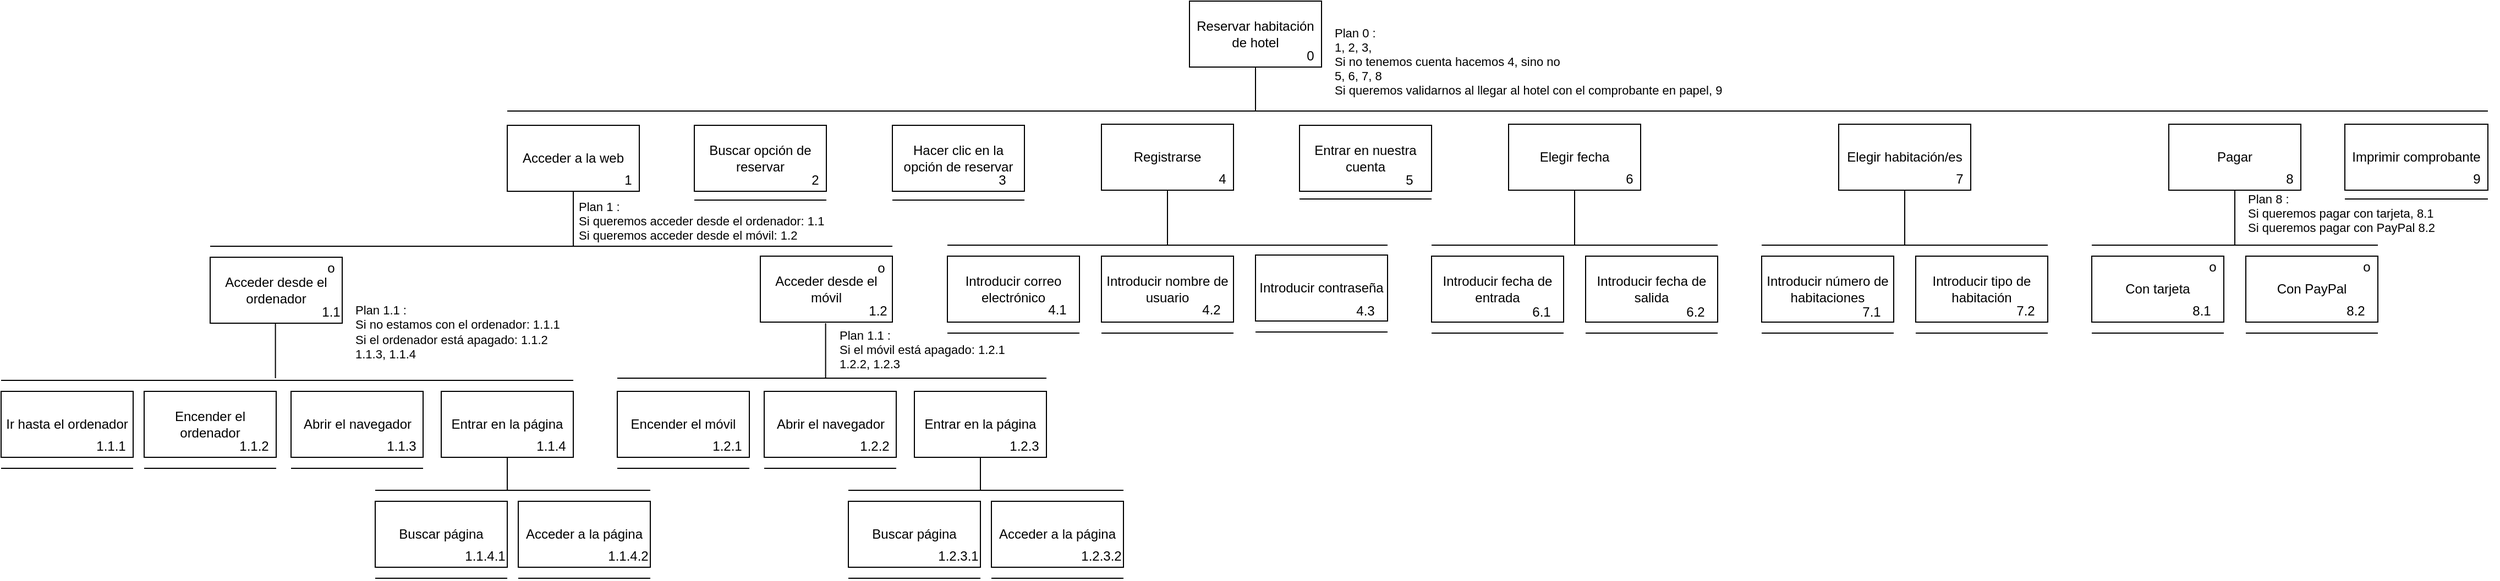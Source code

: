 <mxfile version="12.9.3" type="github">
  <diagram id="vgMpB3oz3y_oeOcNTijl" name="Page-1">
    <mxGraphModel dx="1703" dy="457" grid="1" gridSize="10" guides="1" tooltips="1" connect="1" arrows="1" fold="1" page="1" pageScale="1" pageWidth="827" pageHeight="1169" math="0" shadow="0">
      <root>
        <mxCell id="0" />
        <mxCell id="1" parent="0" />
        <mxCell id="CEYnPQlG16EadwTZ8Rgl-3" style="edgeStyle=orthogonalEdgeStyle;rounded=0;orthogonalLoop=1;jettySize=auto;html=1;endArrow=none;endFill=0;" edge="1" parent="1" source="CEYnPQlG16EadwTZ8Rgl-1">
          <mxGeometry relative="1" as="geometry">
            <mxPoint x="400" y="170" as="targetPoint" />
          </mxGeometry>
        </mxCell>
        <mxCell id="CEYnPQlG16EadwTZ8Rgl-1" value="Reservar habitación de hotel" style="rounded=0;whiteSpace=wrap;html=1;" vertex="1" parent="1">
          <mxGeometry x="340" y="70" width="120" height="60" as="geometry" />
        </mxCell>
        <mxCell id="CEYnPQlG16EadwTZ8Rgl-6" value="" style="endArrow=none;html=1;" edge="1" parent="1">
          <mxGeometry width="50" height="50" relative="1" as="geometry">
            <mxPoint x="-280" y="170" as="sourcePoint" />
            <mxPoint x="1520" y="170" as="targetPoint" />
          </mxGeometry>
        </mxCell>
        <mxCell id="CEYnPQlG16EadwTZ8Rgl-7" value="0" style="text;html=1;strokeColor=none;fillColor=none;align=center;verticalAlign=middle;whiteSpace=wrap;rounded=0;" vertex="1" parent="1">
          <mxGeometry x="430" y="110" width="40" height="20" as="geometry" />
        </mxCell>
        <mxCell id="CEYnPQlG16EadwTZ8Rgl-11" style="edgeStyle=none;orthogonalLoop=1;jettySize=auto;html=1;endArrow=none;" edge="1" parent="1" source="CEYnPQlG16EadwTZ8Rgl-8">
          <mxGeometry relative="1" as="geometry">
            <mxPoint x="-220" y="293" as="targetPoint" />
          </mxGeometry>
        </mxCell>
        <mxCell id="CEYnPQlG16EadwTZ8Rgl-8" value="Acceder a la web" style="rounded=0;whiteSpace=wrap;html=1;" vertex="1" parent="1">
          <mxGeometry x="-280" y="183" width="120" height="60" as="geometry" />
        </mxCell>
        <mxCell id="CEYnPQlG16EadwTZ8Rgl-9" value="1" style="text;html=1;strokeColor=none;fillColor=none;align=center;verticalAlign=middle;whiteSpace=wrap;rounded=0;" vertex="1" parent="1">
          <mxGeometry x="-190" y="223" width="40" height="20" as="geometry" />
        </mxCell>
        <mxCell id="CEYnPQlG16EadwTZ8Rgl-12" value="Acceder desde el ordenador" style="rounded=0;whiteSpace=wrap;html=1;" vertex="1" parent="1">
          <mxGeometry x="-550" y="303" width="120" height="60" as="geometry" />
        </mxCell>
        <mxCell id="CEYnPQlG16EadwTZ8Rgl-13" value="Acceder desde el móvil" style="rounded=0;whiteSpace=wrap;html=1;" vertex="1" parent="1">
          <mxGeometry x="-50" y="302" width="120" height="60" as="geometry" />
        </mxCell>
        <mxCell id="CEYnPQlG16EadwTZ8Rgl-14" value="" style="endArrow=none;html=1;" edge="1" parent="1">
          <mxGeometry width="50" height="50" relative="1" as="geometry">
            <mxPoint x="-550" y="293" as="sourcePoint" />
            <mxPoint x="70" y="293" as="targetPoint" />
          </mxGeometry>
        </mxCell>
        <mxCell id="CEYnPQlG16EadwTZ8Rgl-17" value="Ir hasta el ordenador" style="rounded=0;whiteSpace=wrap;html=1;" vertex="1" parent="1">
          <mxGeometry x="-740" y="425" width="120" height="60" as="geometry" />
        </mxCell>
        <mxCell id="CEYnPQlG16EadwTZ8Rgl-18" value="" style="endArrow=none;html=1;" edge="1" parent="1">
          <mxGeometry width="50" height="50" relative="1" as="geometry">
            <mxPoint x="-740" y="415" as="sourcePoint" />
            <mxPoint x="-220" y="415" as="targetPoint" />
          </mxGeometry>
        </mxCell>
        <mxCell id="CEYnPQlG16EadwTZ8Rgl-19" value="Encender el ordenador" style="rounded=0;whiteSpace=wrap;html=1;" vertex="1" parent="1">
          <mxGeometry x="-610" y="425" width="120" height="60" as="geometry" />
        </mxCell>
        <mxCell id="CEYnPQlG16EadwTZ8Rgl-20" value="Abrir el navegador" style="rounded=0;whiteSpace=wrap;html=1;" vertex="1" parent="1">
          <mxGeometry x="-476.5" y="425" width="120" height="60" as="geometry" />
        </mxCell>
        <mxCell id="CEYnPQlG16EadwTZ8Rgl-21" value="Entrar en la página" style="rounded=0;whiteSpace=wrap;html=1;" vertex="1" parent="1">
          <mxGeometry x="-340" y="425" width="120" height="60" as="geometry" />
        </mxCell>
        <mxCell id="CEYnPQlG16EadwTZ8Rgl-25" style="edgeStyle=none;orthogonalLoop=1;jettySize=auto;html=1;endArrow=none;exitX=0.5;exitY=1;exitDx=0;exitDy=0;" edge="1" parent="1" source="CEYnPQlG16EadwTZ8Rgl-21">
          <mxGeometry relative="1" as="geometry">
            <mxPoint x="-280" y="515" as="targetPoint" />
            <mxPoint x="-470" y="395" as="sourcePoint" />
          </mxGeometry>
        </mxCell>
        <mxCell id="CEYnPQlG16EadwTZ8Rgl-26" value="" style="endArrow=none;html=1;" edge="1" parent="1">
          <mxGeometry width="50" height="50" relative="1" as="geometry">
            <mxPoint x="-400" y="515" as="sourcePoint" />
            <mxPoint x="-150" y="515" as="targetPoint" />
          </mxGeometry>
        </mxCell>
        <mxCell id="CEYnPQlG16EadwTZ8Rgl-27" value="Buscar página" style="rounded=0;whiteSpace=wrap;html=1;" vertex="1" parent="1">
          <mxGeometry x="-400" y="525" width="120" height="60" as="geometry" />
        </mxCell>
        <mxCell id="CEYnPQlG16EadwTZ8Rgl-28" value="Acceder a la página" style="rounded=0;whiteSpace=wrap;html=1;" vertex="1" parent="1">
          <mxGeometry x="-270" y="525" width="120" height="60" as="geometry" />
        </mxCell>
        <mxCell id="CEYnPQlG16EadwTZ8Rgl-35" value="" style="endArrow=none;html=1;" edge="1" parent="1">
          <mxGeometry width="50" height="50" relative="1" as="geometry">
            <mxPoint x="-740" y="495" as="sourcePoint" />
            <mxPoint x="-620" y="495" as="targetPoint" />
          </mxGeometry>
        </mxCell>
        <mxCell id="CEYnPQlG16EadwTZ8Rgl-36" value="" style="endArrow=none;html=1;" edge="1" parent="1">
          <mxGeometry width="50" height="50" relative="1" as="geometry">
            <mxPoint x="-610" y="495" as="sourcePoint" />
            <mxPoint x="-490" y="495" as="targetPoint" />
          </mxGeometry>
        </mxCell>
        <mxCell id="CEYnPQlG16EadwTZ8Rgl-37" value="" style="endArrow=none;html=1;" edge="1" parent="1">
          <mxGeometry width="50" height="50" relative="1" as="geometry">
            <mxPoint x="-476.5" y="495" as="sourcePoint" />
            <mxPoint x="-356.5" y="495" as="targetPoint" />
          </mxGeometry>
        </mxCell>
        <mxCell id="CEYnPQlG16EadwTZ8Rgl-38" value="" style="endArrow=none;html=1;" edge="1" parent="1">
          <mxGeometry width="50" height="50" relative="1" as="geometry">
            <mxPoint x="-400" y="595" as="sourcePoint" />
            <mxPoint x="-280" y="595" as="targetPoint" />
          </mxGeometry>
        </mxCell>
        <mxCell id="CEYnPQlG16EadwTZ8Rgl-41" value="Encender el móvil" style="rounded=0;whiteSpace=wrap;html=1;" vertex="1" parent="1">
          <mxGeometry x="-180" y="425" width="120" height="60" as="geometry" />
        </mxCell>
        <mxCell id="CEYnPQlG16EadwTZ8Rgl-42" value="Abrir el navegador" style="rounded=0;whiteSpace=wrap;html=1;" vertex="1" parent="1">
          <mxGeometry x="-46.5" y="425" width="120" height="60" as="geometry" />
        </mxCell>
        <mxCell id="CEYnPQlG16EadwTZ8Rgl-43" value="Entrar en la página" style="rounded=0;whiteSpace=wrap;html=1;" vertex="1" parent="1">
          <mxGeometry x="90" y="425" width="120" height="60" as="geometry" />
        </mxCell>
        <mxCell id="CEYnPQlG16EadwTZ8Rgl-44" style="edgeStyle=none;orthogonalLoop=1;jettySize=auto;html=1;endArrow=none;exitX=0.5;exitY=1;exitDx=0;exitDy=0;" edge="1" parent="1" source="CEYnPQlG16EadwTZ8Rgl-43">
          <mxGeometry relative="1" as="geometry">
            <mxPoint x="150" y="515" as="targetPoint" />
            <mxPoint x="-40" y="395" as="sourcePoint" />
          </mxGeometry>
        </mxCell>
        <mxCell id="CEYnPQlG16EadwTZ8Rgl-45" value="" style="endArrow=none;html=1;" edge="1" parent="1">
          <mxGeometry width="50" height="50" relative="1" as="geometry">
            <mxPoint x="30" y="515" as="sourcePoint" />
            <mxPoint x="280" y="515" as="targetPoint" />
          </mxGeometry>
        </mxCell>
        <mxCell id="CEYnPQlG16EadwTZ8Rgl-54" value="" style="endArrow=none;html=1;" edge="1" parent="1">
          <mxGeometry width="50" height="50" relative="1" as="geometry">
            <mxPoint x="-180" y="495" as="sourcePoint" />
            <mxPoint x="-60" y="495" as="targetPoint" />
          </mxGeometry>
        </mxCell>
        <mxCell id="CEYnPQlG16EadwTZ8Rgl-55" value="" style="endArrow=none;html=1;" edge="1" parent="1">
          <mxGeometry width="50" height="50" relative="1" as="geometry">
            <mxPoint x="-46.5" y="495" as="sourcePoint" />
            <mxPoint x="73.5" y="495" as="targetPoint" />
          </mxGeometry>
        </mxCell>
        <mxCell id="CEYnPQlG16EadwTZ8Rgl-59" value="" style="endArrow=none;html=1;" edge="1" parent="1">
          <mxGeometry width="50" height="50" relative="1" as="geometry">
            <mxPoint x="-180" y="413" as="sourcePoint" />
            <mxPoint x="210" y="413" as="targetPoint" />
          </mxGeometry>
        </mxCell>
        <mxCell id="CEYnPQlG16EadwTZ8Rgl-61" value="o" style="text;html=1;strokeColor=none;fillColor=none;align=center;verticalAlign=middle;whiteSpace=wrap;rounded=0;" vertex="1" parent="1">
          <mxGeometry x="-460" y="303" width="40" height="20" as="geometry" />
        </mxCell>
        <mxCell id="CEYnPQlG16EadwTZ8Rgl-62" value="o" style="text;html=1;strokeColor=none;fillColor=none;align=center;verticalAlign=middle;whiteSpace=wrap;rounded=0;" vertex="1" parent="1">
          <mxGeometry x="40" y="303" width="40" height="20" as="geometry" />
        </mxCell>
        <mxCell id="CEYnPQlG16EadwTZ8Rgl-64" value="1.1" style="text;html=1;strokeColor=none;fillColor=none;align=center;verticalAlign=middle;whiteSpace=wrap;rounded=0;" vertex="1" parent="1">
          <mxGeometry x="-460" y="343" width="40" height="20" as="geometry" />
        </mxCell>
        <mxCell id="CEYnPQlG16EadwTZ8Rgl-65" value="1.2" style="text;html=1;strokeColor=none;fillColor=none;align=center;verticalAlign=middle;whiteSpace=wrap;rounded=0;" vertex="1" parent="1">
          <mxGeometry x="37" y="342" width="40" height="20" as="geometry" />
        </mxCell>
        <mxCell id="CEYnPQlG16EadwTZ8Rgl-66" value="1.1.1" style="text;html=1;strokeColor=none;fillColor=none;align=center;verticalAlign=middle;whiteSpace=wrap;rounded=0;" vertex="1" parent="1">
          <mxGeometry x="-660" y="465" width="40" height="20" as="geometry" />
        </mxCell>
        <mxCell id="CEYnPQlG16EadwTZ8Rgl-67" value="1.1.2&lt;span style=&quot;color: rgba(0 , 0 , 0 , 0) ; font-family: monospace ; font-size: 0px ; white-space: nowrap&quot;&gt;%3CmxGraphModel%3E%3Croot%3E%3CmxCell%20id%3D%220%22%2F%3E%3CmxCell%20id%3D%221%22%20parent%3D%220%22%2F%3E%3CmxCell%20id%3D%222%22%20value%3D%221.1%22%20style%3D%22text%3Bhtml%3D1%3BstrokeColor%3Dnone%3BfillColor%3Dnone%3Balign%3Dcenter%3BverticalAlign%3Dmiddle%3BwhiteSpace%3Dwrap%3Brounded%3D0%3B%22%20vertex%3D%221%22%20parent%3D%221%22%3E%3CmxGeometry%20x%3D%22-190%22%20y%3D%22340%22%20width%3D%2240%22%20height%3D%2220%22%20as%3D%22geometry%22%2F%3E%3C%2FmxCell%3E%3C%2Froot%3E%3C%2FmxGraphModel%3E&lt;/span&gt;" style="text;html=1;strokeColor=none;fillColor=none;align=center;verticalAlign=middle;whiteSpace=wrap;rounded=0;" vertex="1" parent="1">
          <mxGeometry x="-530" y="465" width="40" height="20" as="geometry" />
        </mxCell>
        <mxCell id="CEYnPQlG16EadwTZ8Rgl-68" value="1.1.3&lt;span style=&quot;color: rgba(0 , 0 , 0 , 0) ; font-family: monospace ; font-size: 0px ; white-space: nowrap&quot;&gt;%3CmxGraphModel%3E%3Croot%3E%3CmxCell%20id%3D%220%22%2F%3E%3CmxCell%20id%3D%221%22%20parent%3D%220%22%2F%3E%3CmxCell%20id%3D%222%22%20value%3D%221.1%22%20style%3D%22text%3Bhtml%3D1%3BstrokeColor%3Dnone%3BfillColor%3Dnone%3Balign%3Dcenter%3BverticalAlign%3Dmiddle%3BwhiteSpace%3Dwrap%3Brounded%3D0%3B%22%20vertex%3D%221%22%20parent%3D%221%22%3E%3CmxGeometry%20x%3D%22-190%22%20y%3D%22340%22%20width%3D%2240%22%20height%3D%2220%22%20as%3D%22geometry%22%2F%3E%3C%2FmxCell%3E%3C%2Froot%3E%3C%2FmxGraphModel%33&lt;/span&gt;" style="text;html=1;strokeColor=none;fillColor=none;align=center;verticalAlign=middle;whiteSpace=wrap;rounded=0;" vertex="1" parent="1">
          <mxGeometry x="-396.5" y="465" width="40" height="20" as="geometry" />
        </mxCell>
        <mxCell id="CEYnPQlG16EadwTZ8Rgl-69" value="1.1.4&lt;span style=&quot;color: rgba(0 , 0 , 0 , 0) ; font-family: monospace ; font-size: 0px ; white-space: nowrap&quot;&gt;%3CmxGraphModel%3E%3Croot%3E%3CmxCell%20id%3D%220%22%2F%3E%3CmxCell%20id%3D%221%22%20parent%3D%220%22%2F%3E%3CmxCell%20id%3D%222%22%20value%3D%221.1%22%20style%3D%22text%3Bhtml%3D1%3BstrokeColor%3Dnone%3BfillColor%3Dnone%3Balign%3Dcenter%3BverticalAlign%3Dmiddle%3BwhiteSpace%3Dwrap%3Brounded%3D0%3B%22%20vertex%3D%221%22%20parent%3D%221%22%3E%3CmxGeometry%20x%3D%22-190%22%20y%3D%22340%22%20width%3D%2240%22%20height%3D%2220%22%20as%3D%22geometry%22%2F%3E%3C%2FmxCell%3E%3C%2Froot%3E%3C%2FmxGraphModel%33&lt;/span&gt;" style="text;html=1;strokeColor=none;fillColor=none;align=center;verticalAlign=middle;whiteSpace=wrap;rounded=0;" vertex="1" parent="1">
          <mxGeometry x="-260" y="465" width="40" height="20" as="geometry" />
        </mxCell>
        <mxCell id="CEYnPQlG16EadwTZ8Rgl-70" value="1.2.1" style="text;html=1;strokeColor=none;fillColor=none;align=center;verticalAlign=middle;whiteSpace=wrap;rounded=0;" vertex="1" parent="1">
          <mxGeometry x="-100" y="465" width="40" height="20" as="geometry" />
        </mxCell>
        <mxCell id="CEYnPQlG16EadwTZ8Rgl-71" value="1.2.2&lt;span style=&quot;color: rgba(0 , 0 , 0 , 0) ; font-family: monospace ; font-size: 0px ; white-space: nowrap&quot;&gt;%3CmxGraphModel%3E%3Croot%3E%3CmxCell%20id%3D%220%22%2F%3E%3CmxCell%20id%3D%221%22%20parent%3D%220%22%2F%3E%3CmxCell%20id%3D%222%22%20value%3D%221.1%22%20style%3D%22text%3Bhtml%3D1%3BstrokeColor%3Dnone%3BfillColor%3Dnone%3Balign%3Dcenter%3BverticalAlign%3Dmiddle%3BwhiteSpace%3Dwrap%3Brounded%3D0%3B%22%20vertex%3D%221%22%20parent%3D%221%22%3E%3CmxGeometry%20x%3D%22-190%22%20y%3D%22340%22%20width%3D%2240%22%20height%3D%2220%22%20as%3D%22geometry%22%2F%3E%3C%2FmxCell%3E%3C%2Froot%3E%3C%2FmxGraphModel%3E&lt;/span&gt;" style="text;html=1;strokeColor=none;fillColor=none;align=center;verticalAlign=middle;whiteSpace=wrap;rounded=0;" vertex="1" parent="1">
          <mxGeometry x="33.5" y="465" width="40" height="20" as="geometry" />
        </mxCell>
        <mxCell id="CEYnPQlG16EadwTZ8Rgl-72" value="1.2.3&lt;span style=&quot;color: rgba(0 , 0 , 0 , 0) ; font-family: monospace ; font-size: 0px ; white-space: nowrap&quot;&gt;%3CmxGraphModel%3E%3Croot%3E%3CmxCell%20id%3D%220%22%2F%3E%3CmxCell%20id%3D%221%22%20parent%3D%220%22%2F%3E%3CmxCell%20id%3D%222%22%20value%3D%221.1%22%20style%3D%22text%3Bhtml%3D1%3BstrokeColor%3Dnone%3BfillColor%3Dnone%3Balign%3Dcenter%3BverticalAlign%3Dmiddle%3BwhiteSpace%3Dwrap%3Brounded%3D0%3B%22%20vertex%3D%221%22%20parent%3D%221%22%3E%3CmxGeometry%20x%3D%22-190%22%20y%3D%22340%22%20width%3D%2240%22%20height%3D%2220%22%20as%3D%22geometry%22%2F%3E%3C%2FmxCell%3E%3C%2Froot%3E%3C%2FmxGraphModel%33&lt;/span&gt;" style="text;html=1;strokeColor=none;fillColor=none;align=center;verticalAlign=middle;whiteSpace=wrap;rounded=0;" vertex="1" parent="1">
          <mxGeometry x="170" y="465" width="40" height="20" as="geometry" />
        </mxCell>
        <mxCell id="CEYnPQlG16EadwTZ8Rgl-74" value="1.1.4.1&lt;span style=&quot;color: rgba(0 , 0 , 0 , 0) ; font-family: monospace ; font-size: 0px ; white-space: nowrap&quot;&gt;%3CmxGraphModel%3E%3Croot%3E%3CmxCell%20id%3D%220%22%2F%3E%3CmxCell%20id%3D%221%22%20parent%3D%220%22%2F%3E%3CmxCell%20id%3D%222%22%20value%3D%221.1%22%20style%3D%22text%3Bhtml%3D1%3BstrokeColor%3Dnone%3BfillColor%3Dnone%3Balign%3Dcenter%3BverticalAlign%3Dmiddle%3BwhiteSpace%3Dwrap%3Brounded%3D0%3B%22%20vertex%3D%221%22%20parent%3D%221%22%3E%3CmxGeometry%20x%3D%22-190%22%20y%3D%22340%22%20width%3D%2240%22%20height%3D%2220%22%20as%3D%22geometry%22%2F%3E%3C%2FmxCell%3E%3C%2Froot%3E%3C%2FmxGraphModel%33&lt;/span&gt;" style="text;html=1;strokeColor=none;fillColor=none;align=center;verticalAlign=middle;whiteSpace=wrap;rounded=0;" vertex="1" parent="1">
          <mxGeometry x="-320" y="565" width="40" height="20" as="geometry" />
        </mxCell>
        <mxCell id="CEYnPQlG16EadwTZ8Rgl-75" value="1.1.4.2&lt;span style=&quot;color: rgba(0 , 0 , 0 , 0) ; font-family: monospace ; font-size: 0px ; white-space: nowrap&quot;&gt;%3CmxGraphModel%3E%3Croot%3E%3CmxCell%20id%3D%220%22%2F%3E%3CmxCell%20id%3D%221%22%20parent%3D%220%22%2F%3E%3CmxCell%20id%3D%222%22%20value%3D%221.1%22%20style%3D%22text%3Bhtml%3D1%3BstrokeColor%3Dnone%3BfillColor%3Dnone%3Balign%3Dcenter%3BverticalAlign%3Dmiddle%3BwhiteSpace%3Dwrap%3Brounded%3D0%3B%22%20vertex%3D%221%22%20parent%3D%221%22%3E%3CmxGeometry%20x%3D%22-190%22%20y%3D%22340%22%20width%3D%2240%22%20height%3D%2220%22%20as%3D%22geometry%22%2F%3E%3C%2FmxCell%3E%3C%2Froot%3E%3C%2FmxGraphModel%33&lt;/span&gt;" style="text;html=1;strokeColor=none;fillColor=none;align=center;verticalAlign=middle;whiteSpace=wrap;rounded=0;" vertex="1" parent="1">
          <mxGeometry x="-190" y="565" width="40" height="20" as="geometry" />
        </mxCell>
        <mxCell id="CEYnPQlG16EadwTZ8Rgl-82" value="Buscar opción de reservar" style="rounded=0;whiteSpace=wrap;html=1;" vertex="1" parent="1">
          <mxGeometry x="-110" y="183" width="120" height="60" as="geometry" />
        </mxCell>
        <mxCell id="CEYnPQlG16EadwTZ8Rgl-83" value="Hacer clic en la opción de reservar&lt;span style=&quot;color: rgba(0 , 0 , 0 , 0) ; font-family: monospace ; font-size: 0px ; white-space: nowrap&quot;&gt;%3CmxGraphModel%3E%3Croot%3E%3CmxCell%20id%3D%220%22%2F%3E%3CmxCell%20id%3D%221%22%20parent%3D%220%22%2F%3E%3CmxCell%20id%3D%222%22%20value%3D%22Buscar%20opci%C3%B3n%20de%20reservar%22%20style%3D%22rounded%3D0%3BwhiteSpace%3Dwrap%3Bhtml%3D1%3B%22%20vertex%3D%221%22%20parent%3D%221%22%3E%3CmxGeometry%20x%3D%22130%22%20y%3D%22180%22%20width%3D%22120%22%20height%3D%2260%22%20as%3D%22geometry%22%2F%3E%3C%2FmxCell%3E%3C%2Froot%3E%3C%2FmxGraphModel%3E&lt;/span&gt;" style="rounded=0;whiteSpace=wrap;html=1;" vertex="1" parent="1">
          <mxGeometry x="70" y="183" width="120" height="60" as="geometry" />
        </mxCell>
        <mxCell id="CEYnPQlG16EadwTZ8Rgl-86" style="edgeStyle=none;orthogonalLoop=1;jettySize=auto;html=1;endArrow=none;" edge="1" parent="1" source="CEYnPQlG16EadwTZ8Rgl-84">
          <mxGeometry relative="1" as="geometry">
            <mxPoint x="690" y="292" as="targetPoint" />
          </mxGeometry>
        </mxCell>
        <mxCell id="CEYnPQlG16EadwTZ8Rgl-84" value="Elegir fecha" style="rounded=0;whiteSpace=wrap;html=1;" vertex="1" parent="1">
          <mxGeometry x="630" y="182" width="120" height="60" as="geometry" />
        </mxCell>
        <mxCell id="CEYnPQlG16EadwTZ8Rgl-87" value="" style="endArrow=none;html=1;" edge="1" parent="1">
          <mxGeometry width="50" height="50" relative="1" as="geometry">
            <mxPoint x="560" y="292" as="sourcePoint" />
            <mxPoint x="820" y="292" as="targetPoint" />
          </mxGeometry>
        </mxCell>
        <mxCell id="CEYnPQlG16EadwTZ8Rgl-88" value="Introducir fecha de entrada" style="rounded=0;whiteSpace=wrap;html=1;" vertex="1" parent="1">
          <mxGeometry x="560" y="302" width="120" height="60" as="geometry" />
        </mxCell>
        <mxCell id="CEYnPQlG16EadwTZ8Rgl-89" value="Introducir fecha de salida" style="rounded=0;whiteSpace=wrap;html=1;" vertex="1" parent="1">
          <mxGeometry x="700" y="302" width="120" height="60" as="geometry" />
        </mxCell>
        <mxCell id="CEYnPQlG16EadwTZ8Rgl-90" value="" style="endArrow=none;html=1;" edge="1" parent="1">
          <mxGeometry width="50" height="50" relative="1" as="geometry">
            <mxPoint x="560" y="372" as="sourcePoint" />
            <mxPoint x="680" y="372" as="targetPoint" />
          </mxGeometry>
        </mxCell>
        <mxCell id="CEYnPQlG16EadwTZ8Rgl-91" value="" style="endArrow=none;html=1;" edge="1" parent="1">
          <mxGeometry width="50" height="50" relative="1" as="geometry">
            <mxPoint x="700" y="372" as="sourcePoint" />
            <mxPoint x="820" y="372" as="targetPoint" />
          </mxGeometry>
        </mxCell>
        <mxCell id="CEYnPQlG16EadwTZ8Rgl-92" style="edgeStyle=none;orthogonalLoop=1;jettySize=auto;html=1;endArrow=none;" edge="1" parent="1" source="CEYnPQlG16EadwTZ8Rgl-93">
          <mxGeometry relative="1" as="geometry">
            <mxPoint x="990" y="292" as="targetPoint" />
          </mxGeometry>
        </mxCell>
        <mxCell id="CEYnPQlG16EadwTZ8Rgl-93" value="Elegir habitación/es" style="rounded=0;whiteSpace=wrap;html=1;" vertex="1" parent="1">
          <mxGeometry x="930" y="182" width="120" height="60" as="geometry" />
        </mxCell>
        <mxCell id="CEYnPQlG16EadwTZ8Rgl-94" value="" style="endArrow=none;html=1;" edge="1" parent="1">
          <mxGeometry width="50" height="50" relative="1" as="geometry">
            <mxPoint x="860" y="292" as="sourcePoint" />
            <mxPoint x="1120" y="292" as="targetPoint" />
          </mxGeometry>
        </mxCell>
        <mxCell id="CEYnPQlG16EadwTZ8Rgl-95" value="Introducir número de habitaciones" style="rounded=0;whiteSpace=wrap;html=1;" vertex="1" parent="1">
          <mxGeometry x="860" y="302" width="120" height="60" as="geometry" />
        </mxCell>
        <mxCell id="CEYnPQlG16EadwTZ8Rgl-96" value="Introducir tipo de habitación" style="rounded=0;whiteSpace=wrap;html=1;" vertex="1" parent="1">
          <mxGeometry x="1000" y="302" width="120" height="60" as="geometry" />
        </mxCell>
        <mxCell id="CEYnPQlG16EadwTZ8Rgl-97" value="" style="endArrow=none;html=1;" edge="1" parent="1">
          <mxGeometry width="50" height="50" relative="1" as="geometry">
            <mxPoint x="860" y="372" as="sourcePoint" />
            <mxPoint x="980" y="372" as="targetPoint" />
          </mxGeometry>
        </mxCell>
        <mxCell id="CEYnPQlG16EadwTZ8Rgl-98" value="" style="endArrow=none;html=1;" edge="1" parent="1">
          <mxGeometry width="50" height="50" relative="1" as="geometry">
            <mxPoint x="1000" y="372" as="sourcePoint" />
            <mxPoint x="1120" y="372" as="targetPoint" />
          </mxGeometry>
        </mxCell>
        <mxCell id="CEYnPQlG16EadwTZ8Rgl-99" value="" style="endArrow=none;html=1;" edge="1" parent="1">
          <mxGeometry width="50" height="50" relative="1" as="geometry">
            <mxPoint x="-270" y="595" as="sourcePoint" />
            <mxPoint x="-150" y="595" as="targetPoint" />
          </mxGeometry>
        </mxCell>
        <mxCell id="CEYnPQlG16EadwTZ8Rgl-100" value="Buscar página" style="rounded=0;whiteSpace=wrap;html=1;" vertex="1" parent="1">
          <mxGeometry x="30" y="525" width="120" height="60" as="geometry" />
        </mxCell>
        <mxCell id="CEYnPQlG16EadwTZ8Rgl-101" value="Acceder a la página" style="rounded=0;whiteSpace=wrap;html=1;" vertex="1" parent="1">
          <mxGeometry x="160" y="525" width="120" height="60" as="geometry" />
        </mxCell>
        <mxCell id="CEYnPQlG16EadwTZ8Rgl-102" value="" style="endArrow=none;html=1;" edge="1" parent="1">
          <mxGeometry width="50" height="50" relative="1" as="geometry">
            <mxPoint x="30" y="595" as="sourcePoint" />
            <mxPoint x="150" y="595" as="targetPoint" />
          </mxGeometry>
        </mxCell>
        <mxCell id="CEYnPQlG16EadwTZ8Rgl-103" value="1.2.3.1&lt;span style=&quot;color: rgba(0 , 0 , 0 , 0) ; font-family: monospace ; font-size: 0px ; white-space: nowrap&quot;&gt;%3CmxGraphModel%3E%3Croot%3E%3CmxCell%20id%3D%220%22%2F%3E%3CmxCell%20id%3D%221%22%20parent%3D%220%22%2F%3E%3CmxCell%20id%3D%222%22%20value%3D%221.1%22%20style%3D%22text%3Bhtml%3D1%3BstrokeColor%3Dnone%3BfillColor%3Dnone%3Balign%3Dcenter%3BverticalAlign%3Dmiddle%3BwhiteSpace%3Dwrap%3Brounded%3D0%3B%22%20vertex%3D%221%22%20parent%3D%221%22%3E%3CmxGeometry%20x%3D%22-190%22%20y%3D%22340%22%20width%3D%2240%22%20height%3D%2220%22%20as%3D%22geometry%22%2F%3E%3C%2FmxCell%3E%3C%2Froot%3E%3C%2FmxGraphModel%33&lt;/span&gt;" style="text;html=1;strokeColor=none;fillColor=none;align=center;verticalAlign=middle;whiteSpace=wrap;rounded=0;" vertex="1" parent="1">
          <mxGeometry x="110" y="565" width="40" height="20" as="geometry" />
        </mxCell>
        <mxCell id="CEYnPQlG16EadwTZ8Rgl-104" value="1.2.3.2&lt;span style=&quot;color: rgba(0 , 0 , 0 , 0) ; font-family: monospace ; font-size: 0px ; white-space: nowrap&quot;&gt;%3CmxGraphModel%3E%3Croot%3E%3CmxCell%20id%3D%220%22%2F%3E%3CmxCell%20id%3D%221%22%20parent%3D%220%22%2F%3E%3CmxCell%20id%3D%222%22%20value%3D%221.1%22%20style%3D%22text%3Bhtml%3D1%3BstrokeColor%3Dnone%3BfillColor%3Dnone%3Balign%3Dcenter%3BverticalAlign%3Dmiddle%3BwhiteSpace%3Dwrap%3Brounded%3D0%3B%22%20vertex%3D%221%22%20parent%3D%221%22%3E%3CmxGeometry%20x%3D%22-190%22%20y%3D%22340%22%20width%3D%2240%22%20height%3D%2220%22%20as%3D%22geometry%22%2F%3E%3C%2FmxCell%3E%3C%2Froot%3E%3C%2FmxGraphModel%33&lt;/span&gt;" style="text;html=1;strokeColor=none;fillColor=none;align=center;verticalAlign=middle;whiteSpace=wrap;rounded=0;" vertex="1" parent="1">
          <mxGeometry x="240" y="565" width="40" height="20" as="geometry" />
        </mxCell>
        <mxCell id="CEYnPQlG16EadwTZ8Rgl-105" value="" style="endArrow=none;html=1;" edge="1" parent="1">
          <mxGeometry width="50" height="50" relative="1" as="geometry">
            <mxPoint x="160" y="595" as="sourcePoint" />
            <mxPoint x="280.0" y="595" as="targetPoint" />
          </mxGeometry>
        </mxCell>
        <mxCell id="CEYnPQlG16EadwTZ8Rgl-106" style="edgeStyle=none;orthogonalLoop=1;jettySize=auto;html=1;endArrow=none;" edge="1" parent="1" source="CEYnPQlG16EadwTZ8Rgl-107">
          <mxGeometry relative="1" as="geometry">
            <mxPoint x="1290" y="292" as="targetPoint" />
          </mxGeometry>
        </mxCell>
        <mxCell id="CEYnPQlG16EadwTZ8Rgl-107" value="Pagar" style="rounded=0;whiteSpace=wrap;html=1;" vertex="1" parent="1">
          <mxGeometry x="1230" y="182" width="120" height="60" as="geometry" />
        </mxCell>
        <mxCell id="CEYnPQlG16EadwTZ8Rgl-108" value="" style="endArrow=none;html=1;" edge="1" parent="1">
          <mxGeometry width="50" height="50" relative="1" as="geometry">
            <mxPoint x="1160" y="292" as="sourcePoint" />
            <mxPoint x="1420" y="292" as="targetPoint" />
          </mxGeometry>
        </mxCell>
        <mxCell id="CEYnPQlG16EadwTZ8Rgl-109" value="Con tarjeta" style="rounded=0;whiteSpace=wrap;html=1;" vertex="1" parent="1">
          <mxGeometry x="1160" y="302" width="120" height="60" as="geometry" />
        </mxCell>
        <mxCell id="CEYnPQlG16EadwTZ8Rgl-110" value="Con PayPal" style="rounded=0;whiteSpace=wrap;html=1;" vertex="1" parent="1">
          <mxGeometry x="1300" y="302" width="120" height="60" as="geometry" />
        </mxCell>
        <mxCell id="CEYnPQlG16EadwTZ8Rgl-111" value="" style="endArrow=none;html=1;" edge="1" parent="1">
          <mxGeometry width="50" height="50" relative="1" as="geometry">
            <mxPoint x="1160" y="372" as="sourcePoint" />
            <mxPoint x="1280" y="372" as="targetPoint" />
          </mxGeometry>
        </mxCell>
        <mxCell id="CEYnPQlG16EadwTZ8Rgl-112" value="" style="endArrow=none;html=1;" edge="1" parent="1">
          <mxGeometry width="50" height="50" relative="1" as="geometry">
            <mxPoint x="1300" y="372" as="sourcePoint" />
            <mxPoint x="1420" y="372" as="targetPoint" />
          </mxGeometry>
        </mxCell>
        <mxCell id="CEYnPQlG16EadwTZ8Rgl-113" value="o" style="text;html=1;strokeColor=none;fillColor=none;align=center;verticalAlign=middle;whiteSpace=wrap;rounded=0;" vertex="1" parent="1">
          <mxGeometry x="1250" y="302" width="40" height="20" as="geometry" />
        </mxCell>
        <mxCell id="CEYnPQlG16EadwTZ8Rgl-114" value="o" style="text;html=1;strokeColor=none;fillColor=none;align=center;verticalAlign=middle;whiteSpace=wrap;rounded=0;" vertex="1" parent="1">
          <mxGeometry x="1390" y="302" width="40" height="20" as="geometry" />
        </mxCell>
        <mxCell id="CEYnPQlG16EadwTZ8Rgl-115" value="Imprimir comprobante" style="rounded=0;whiteSpace=wrap;html=1;" vertex="1" parent="1">
          <mxGeometry x="1390" y="182" width="130" height="60" as="geometry" />
        </mxCell>
        <mxCell id="CEYnPQlG16EadwTZ8Rgl-116" value="2" style="text;html=1;strokeColor=none;fillColor=none;align=center;verticalAlign=middle;whiteSpace=wrap;rounded=0;" vertex="1" parent="1">
          <mxGeometry x="-20" y="223" width="40" height="20" as="geometry" />
        </mxCell>
        <mxCell id="CEYnPQlG16EadwTZ8Rgl-118" value="3&lt;span style=&quot;color: rgba(0 , 0 , 0 , 0) ; font-family: monospace ; font-size: 0px ; white-space: nowrap&quot;&gt;%3CmxGraphModel%3E%3Croot%3E%3CmxCell%20id%3D%220%22%2F%3E%3CmxCell%20id%3D%221%22%20parent%3D%220%22%2F%3E%3CmxCell%20id%3D%222%22%20value%3D%222%22%20style%3D%22text%3Bhtml%3D1%3BstrokeColor%3Dnone%3BfillColor%3Dnone%3Balign%3Dcenter%3BverticalAlign%3Dmiddle%3BwhiteSpace%3Dwrap%3Brounded%3D0%3B%22%20vertex%3D%221%22%20parent%3D%221%22%3E%3CmxGeometry%20x%3D%22180%22%20y%3D%22222%22%20width%3D%2240%22%20height%3D%2220%22%20as%3D%22geometry%22%2F%3E%3C%2FmxCell%3E%3C%2Froot%3E%3C%2FmxGraphModel%3E&lt;/span&gt;" style="text;html=1;strokeColor=none;fillColor=none;align=center;verticalAlign=middle;whiteSpace=wrap;rounded=0;" vertex="1" parent="1">
          <mxGeometry x="150" y="223" width="40" height="20" as="geometry" />
        </mxCell>
        <mxCell id="CEYnPQlG16EadwTZ8Rgl-129" value="" style="endArrow=none;html=1;" edge="1" parent="1">
          <mxGeometry width="50" height="50" relative="1" as="geometry">
            <mxPoint x="-110" y="251" as="sourcePoint" />
            <mxPoint x="10" y="251" as="targetPoint" />
          </mxGeometry>
        </mxCell>
        <mxCell id="CEYnPQlG16EadwTZ8Rgl-130" value="" style="endArrow=none;html=1;" edge="1" parent="1">
          <mxGeometry width="50" height="50" relative="1" as="geometry">
            <mxPoint x="70" y="251" as="sourcePoint" />
            <mxPoint x="190" y="251" as="targetPoint" />
          </mxGeometry>
        </mxCell>
        <mxCell id="CEYnPQlG16EadwTZ8Rgl-131" value="" style="endArrow=none;html=1;" edge="1" parent="1">
          <mxGeometry width="50" height="50" relative="1" as="geometry">
            <mxPoint x="1390" y="250" as="sourcePoint" />
            <mxPoint x="1520.0" y="250" as="targetPoint" />
          </mxGeometry>
        </mxCell>
        <mxCell id="CEYnPQlG16EadwTZ8Rgl-136" style="edgeStyle=none;orthogonalLoop=1;jettySize=auto;html=1;endArrow=none;" edge="1" parent="1" source="CEYnPQlG16EadwTZ8Rgl-137">
          <mxGeometry relative="1" as="geometry">
            <mxPoint x="320" y="292" as="targetPoint" />
          </mxGeometry>
        </mxCell>
        <mxCell id="CEYnPQlG16EadwTZ8Rgl-137" value="Registrarse" style="rounded=0;whiteSpace=wrap;html=1;" vertex="1" parent="1">
          <mxGeometry x="260" y="182" width="120" height="60" as="geometry" />
        </mxCell>
        <mxCell id="CEYnPQlG16EadwTZ8Rgl-138" value="" style="endArrow=none;html=1;" edge="1" parent="1">
          <mxGeometry width="50" height="50" relative="1" as="geometry">
            <mxPoint x="120" y="292" as="sourcePoint" />
            <mxPoint x="520" y="292" as="targetPoint" />
          </mxGeometry>
        </mxCell>
        <mxCell id="CEYnPQlG16EadwTZ8Rgl-139" value="Introducir correo electrónico" style="rounded=0;whiteSpace=wrap;html=1;" vertex="1" parent="1">
          <mxGeometry x="120" y="302" width="120" height="60" as="geometry" />
        </mxCell>
        <mxCell id="CEYnPQlG16EadwTZ8Rgl-140" value="Introducir nombre de usuario" style="rounded=0;whiteSpace=wrap;html=1;" vertex="1" parent="1">
          <mxGeometry x="260" y="302" width="120" height="60" as="geometry" />
        </mxCell>
        <mxCell id="CEYnPQlG16EadwTZ8Rgl-141" value="" style="endArrow=none;html=1;" edge="1" parent="1">
          <mxGeometry width="50" height="50" relative="1" as="geometry">
            <mxPoint x="120" y="372" as="sourcePoint" />
            <mxPoint x="240" y="372" as="targetPoint" />
          </mxGeometry>
        </mxCell>
        <mxCell id="CEYnPQlG16EadwTZ8Rgl-142" value="" style="endArrow=none;html=1;" edge="1" parent="1">
          <mxGeometry width="50" height="50" relative="1" as="geometry">
            <mxPoint x="260" y="372" as="sourcePoint" />
            <mxPoint x="380" y="372" as="targetPoint" />
          </mxGeometry>
        </mxCell>
        <mxCell id="CEYnPQlG16EadwTZ8Rgl-144" value="Introducir contraseña" style="rounded=0;whiteSpace=wrap;html=1;" vertex="1" parent="1">
          <mxGeometry x="400" y="301" width="120" height="60" as="geometry" />
        </mxCell>
        <mxCell id="CEYnPQlG16EadwTZ8Rgl-145" value="" style="endArrow=none;html=1;" edge="1" parent="1">
          <mxGeometry width="50" height="50" relative="1" as="geometry">
            <mxPoint x="400" y="371" as="sourcePoint" />
            <mxPoint x="520" y="371" as="targetPoint" />
          </mxGeometry>
        </mxCell>
        <mxCell id="CEYnPQlG16EadwTZ8Rgl-146" value="4" style="text;html=1;strokeColor=none;fillColor=none;align=center;verticalAlign=middle;whiteSpace=wrap;rounded=0;" vertex="1" parent="1">
          <mxGeometry x="350" y="222" width="40" height="20" as="geometry" />
        </mxCell>
        <mxCell id="CEYnPQlG16EadwTZ8Rgl-147" value="6" style="text;html=1;strokeColor=none;fillColor=none;align=center;verticalAlign=middle;whiteSpace=wrap;rounded=0;" vertex="1" parent="1">
          <mxGeometry x="720" y="222" width="40" height="20" as="geometry" />
        </mxCell>
        <mxCell id="CEYnPQlG16EadwTZ8Rgl-148" value="7" style="text;html=1;strokeColor=none;fillColor=none;align=center;verticalAlign=middle;whiteSpace=wrap;rounded=0;" vertex="1" parent="1">
          <mxGeometry x="1020" y="222" width="40" height="20" as="geometry" />
        </mxCell>
        <mxCell id="CEYnPQlG16EadwTZ8Rgl-149" value="8" style="text;html=1;strokeColor=none;fillColor=none;align=center;verticalAlign=middle;whiteSpace=wrap;rounded=0;" vertex="1" parent="1">
          <mxGeometry x="1320" y="222" width="40" height="20" as="geometry" />
        </mxCell>
        <mxCell id="CEYnPQlG16EadwTZ8Rgl-150" value="9" style="text;html=1;strokeColor=none;fillColor=none;align=center;verticalAlign=middle;whiteSpace=wrap;rounded=0;" vertex="1" parent="1">
          <mxGeometry x="1490" y="222" width="40" height="20" as="geometry" />
        </mxCell>
        <mxCell id="CEYnPQlG16EadwTZ8Rgl-151" value="4.1" style="text;html=1;strokeColor=none;fillColor=none;align=center;verticalAlign=middle;whiteSpace=wrap;rounded=0;" vertex="1" parent="1">
          <mxGeometry x="200" y="341" width="40" height="20" as="geometry" />
        </mxCell>
        <mxCell id="CEYnPQlG16EadwTZ8Rgl-152" value="4.2" style="text;html=1;strokeColor=none;fillColor=none;align=center;verticalAlign=middle;whiteSpace=wrap;rounded=0;" vertex="1" parent="1">
          <mxGeometry x="340" y="341" width="40" height="20" as="geometry" />
        </mxCell>
        <mxCell id="CEYnPQlG16EadwTZ8Rgl-153" value="4.3" style="text;html=1;strokeColor=none;fillColor=none;align=center;verticalAlign=middle;whiteSpace=wrap;rounded=0;" vertex="1" parent="1">
          <mxGeometry x="480" y="342" width="40" height="20" as="geometry" />
        </mxCell>
        <mxCell id="CEYnPQlG16EadwTZ8Rgl-154" value="6.1" style="text;html=1;strokeColor=none;fillColor=none;align=center;verticalAlign=middle;whiteSpace=wrap;rounded=0;" vertex="1" parent="1">
          <mxGeometry x="640" y="343" width="40" height="20" as="geometry" />
        </mxCell>
        <mxCell id="CEYnPQlG16EadwTZ8Rgl-155" value="6.2" style="text;html=1;strokeColor=none;fillColor=none;align=center;verticalAlign=middle;whiteSpace=wrap;rounded=0;" vertex="1" parent="1">
          <mxGeometry x="780" y="343" width="40" height="20" as="geometry" />
        </mxCell>
        <mxCell id="CEYnPQlG16EadwTZ8Rgl-156" value="7.1" style="text;html=1;strokeColor=none;fillColor=none;align=center;verticalAlign=middle;whiteSpace=wrap;rounded=0;" vertex="1" parent="1">
          <mxGeometry x="940" y="343" width="40" height="20" as="geometry" />
        </mxCell>
        <mxCell id="CEYnPQlG16EadwTZ8Rgl-157" value="7.2" style="text;html=1;strokeColor=none;fillColor=none;align=center;verticalAlign=middle;whiteSpace=wrap;rounded=0;" vertex="1" parent="1">
          <mxGeometry x="1080" y="342" width="40" height="20" as="geometry" />
        </mxCell>
        <mxCell id="CEYnPQlG16EadwTZ8Rgl-158" value="8.1" style="text;html=1;strokeColor=none;fillColor=none;align=center;verticalAlign=middle;whiteSpace=wrap;rounded=0;" vertex="1" parent="1">
          <mxGeometry x="1240" y="342" width="40" height="20" as="geometry" />
        </mxCell>
        <mxCell id="CEYnPQlG16EadwTZ8Rgl-159" value="8.2" style="text;html=1;strokeColor=none;fillColor=none;align=center;verticalAlign=middle;whiteSpace=wrap;rounded=0;" vertex="1" parent="1">
          <mxGeometry x="1380" y="342" width="40" height="20" as="geometry" />
        </mxCell>
        <mxCell id="CEYnPQlG16EadwTZ8Rgl-161" value="&lt;font style=&quot;font-size: 11px;&quot;&gt;Plan 0 :&lt;br style=&quot;font-size: 11px;&quot;&gt;1, 2, 3,&lt;br style=&quot;font-size: 11px;&quot;&gt;Si no tenemos cuenta hacemos 4, sino no&lt;br style=&quot;font-size: 11px;&quot;&gt;5, 6, 7, 8&lt;br style=&quot;font-size: 11px;&quot;&gt;&lt;/font&gt;&lt;div style=&quot;font-size: 11px;&quot;&gt;&lt;font style=&quot;font-size: 11px;&quot;&gt;Si queremos validarnos al llegar al hotel con el comprobante en papel, 9&lt;/font&gt;&lt;/div&gt;" style="text;html=1;strokeColor=none;fillColor=none;align=left;verticalAlign=middle;whiteSpace=wrap;rounded=0;fontSize=11;" vertex="1" parent="1">
          <mxGeometry x="470" y="90" width="360" height="70" as="geometry" />
        </mxCell>
        <mxCell id="CEYnPQlG16EadwTZ8Rgl-162" value="Entrar en nuestra cuenta" style="rounded=0;whiteSpace=wrap;html=1;" vertex="1" parent="1">
          <mxGeometry x="440" y="183" width="120" height="60" as="geometry" />
        </mxCell>
        <mxCell id="CEYnPQlG16EadwTZ8Rgl-163" value="5" style="text;html=1;strokeColor=none;fillColor=none;align=center;verticalAlign=middle;whiteSpace=wrap;rounded=0;" vertex="1" parent="1">
          <mxGeometry x="520" y="223" width="40" height="20" as="geometry" />
        </mxCell>
        <mxCell id="CEYnPQlG16EadwTZ8Rgl-164" value="" style="endArrow=none;html=1;" edge="1" parent="1">
          <mxGeometry width="50" height="50" relative="1" as="geometry">
            <mxPoint x="440" y="250" as="sourcePoint" />
            <mxPoint x="560" y="250" as="targetPoint" />
          </mxGeometry>
        </mxCell>
        <mxCell id="CEYnPQlG16EadwTZ8Rgl-167" value="&lt;font style=&quot;font-size: 11px;&quot;&gt;Plan 8 :&lt;br style=&quot;font-size: 11px;&quot;&gt;Si queremos pagar con tarjeta, 8.1&lt;br style=&quot;font-size: 11px;&quot;&gt;Si queremos pagar con PayPal 8.2&lt;br style=&quot;font-size: 11px;&quot;&gt;&lt;/font&gt;" style="text;html=1;strokeColor=none;fillColor=none;align=left;verticalAlign=middle;whiteSpace=wrap;rounded=0;fontSize=11;" vertex="1" parent="1">
          <mxGeometry x="1300" y="243" width="180" height="40" as="geometry" />
        </mxCell>
        <mxCell id="CEYnPQlG16EadwTZ8Rgl-168" value="&lt;font style=&quot;font-size: 11px;&quot;&gt;Plan 1 :&lt;br style=&quot;font-size: 11px;&quot;&gt;Si queremos acceder desde el ordenador: 1.1&lt;br style=&quot;font-size: 11px;&quot;&gt;Si queremos acceder desde el móvil: 1.2&lt;br style=&quot;font-size: 11px;&quot;&gt;&lt;/font&gt;" style="text;html=1;strokeColor=none;fillColor=none;align=left;verticalAlign=middle;whiteSpace=wrap;rounded=0;fontSize=11;" vertex="1" parent="1">
          <mxGeometry x="-217.5" y="250" width="227.5" height="40" as="geometry" />
        </mxCell>
        <mxCell id="CEYnPQlG16EadwTZ8Rgl-169" value="&lt;font style=&quot;font-size: 11px;&quot;&gt;Plan 1.1 :&lt;br style=&quot;font-size: 11px;&quot;&gt;Si no estamos con el ordenador: 1.1.1&lt;br style=&quot;font-size: 11px;&quot;&gt;Si el ordenador está apagado: 1.1.2&lt;br style=&quot;font-size: 11px;&quot;&gt;1.1.3, 1.1.4&lt;br style=&quot;font-size: 11px;&quot;&gt;&lt;/font&gt;" style="text;html=1;strokeColor=none;fillColor=none;align=left;verticalAlign=middle;whiteSpace=wrap;rounded=0;fontSize=11;" vertex="1" parent="1">
          <mxGeometry x="-420" y="341" width="200" height="60" as="geometry" />
        </mxCell>
        <mxCell id="CEYnPQlG16EadwTZ8Rgl-170" value="&lt;font style=&quot;font-size: 11px;&quot;&gt;Plan 1.1 :&lt;br style=&quot;font-size: 11px;&quot;&gt;Si el móvil está apagado: 1.2.1&lt;br style=&quot;font-size: 11px;&quot;&gt;1.2.2, 1.2.3&lt;br style=&quot;font-size: 11px;&quot;&gt;&lt;/font&gt;" style="text;html=1;strokeColor=none;fillColor=none;align=left;verticalAlign=middle;whiteSpace=wrap;rounded=0;fontSize=11;" vertex="1" parent="1">
          <mxGeometry x="20" y="360" width="180" height="53" as="geometry" />
        </mxCell>
        <mxCell id="CEYnPQlG16EadwTZ8Rgl-172" style="edgeStyle=none;orthogonalLoop=1;jettySize=auto;html=1;endArrow=none;" edge="1" parent="1">
          <mxGeometry relative="1" as="geometry">
            <mxPoint x="9.31" y="413" as="targetPoint" />
            <mxPoint x="9.31" y="363" as="sourcePoint" />
          </mxGeometry>
        </mxCell>
        <mxCell id="CEYnPQlG16EadwTZ8Rgl-173" style="edgeStyle=none;orthogonalLoop=1;jettySize=auto;html=1;endArrow=none;" edge="1" parent="1">
          <mxGeometry relative="1" as="geometry">
            <mxPoint x="-490.69" y="413" as="targetPoint" />
            <mxPoint x="-490.69" y="363" as="sourcePoint" />
          </mxGeometry>
        </mxCell>
      </root>
    </mxGraphModel>
  </diagram>
</mxfile>

